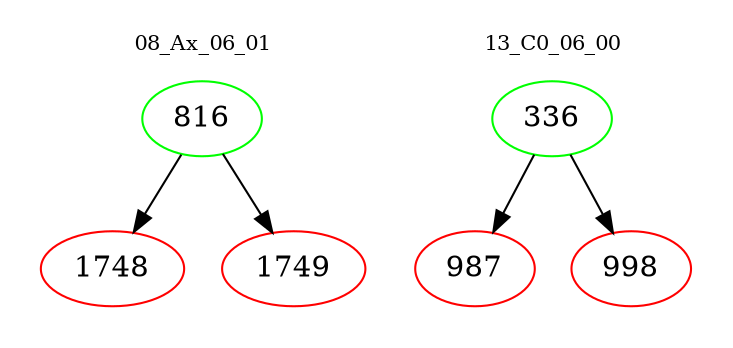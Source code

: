 digraph{
subgraph cluster_0 {
color = white
label = "08_Ax_06_01";
fontsize=10;
T0_816 [label="816", color="green"]
T0_816 -> T0_1748 [color="black"]
T0_1748 [label="1748", color="red"]
T0_816 -> T0_1749 [color="black"]
T0_1749 [label="1749", color="red"]
}
subgraph cluster_1 {
color = white
label = "13_C0_06_00";
fontsize=10;
T1_336 [label="336", color="green"]
T1_336 -> T1_987 [color="black"]
T1_987 [label="987", color="red"]
T1_336 -> T1_998 [color="black"]
T1_998 [label="998", color="red"]
}
}
